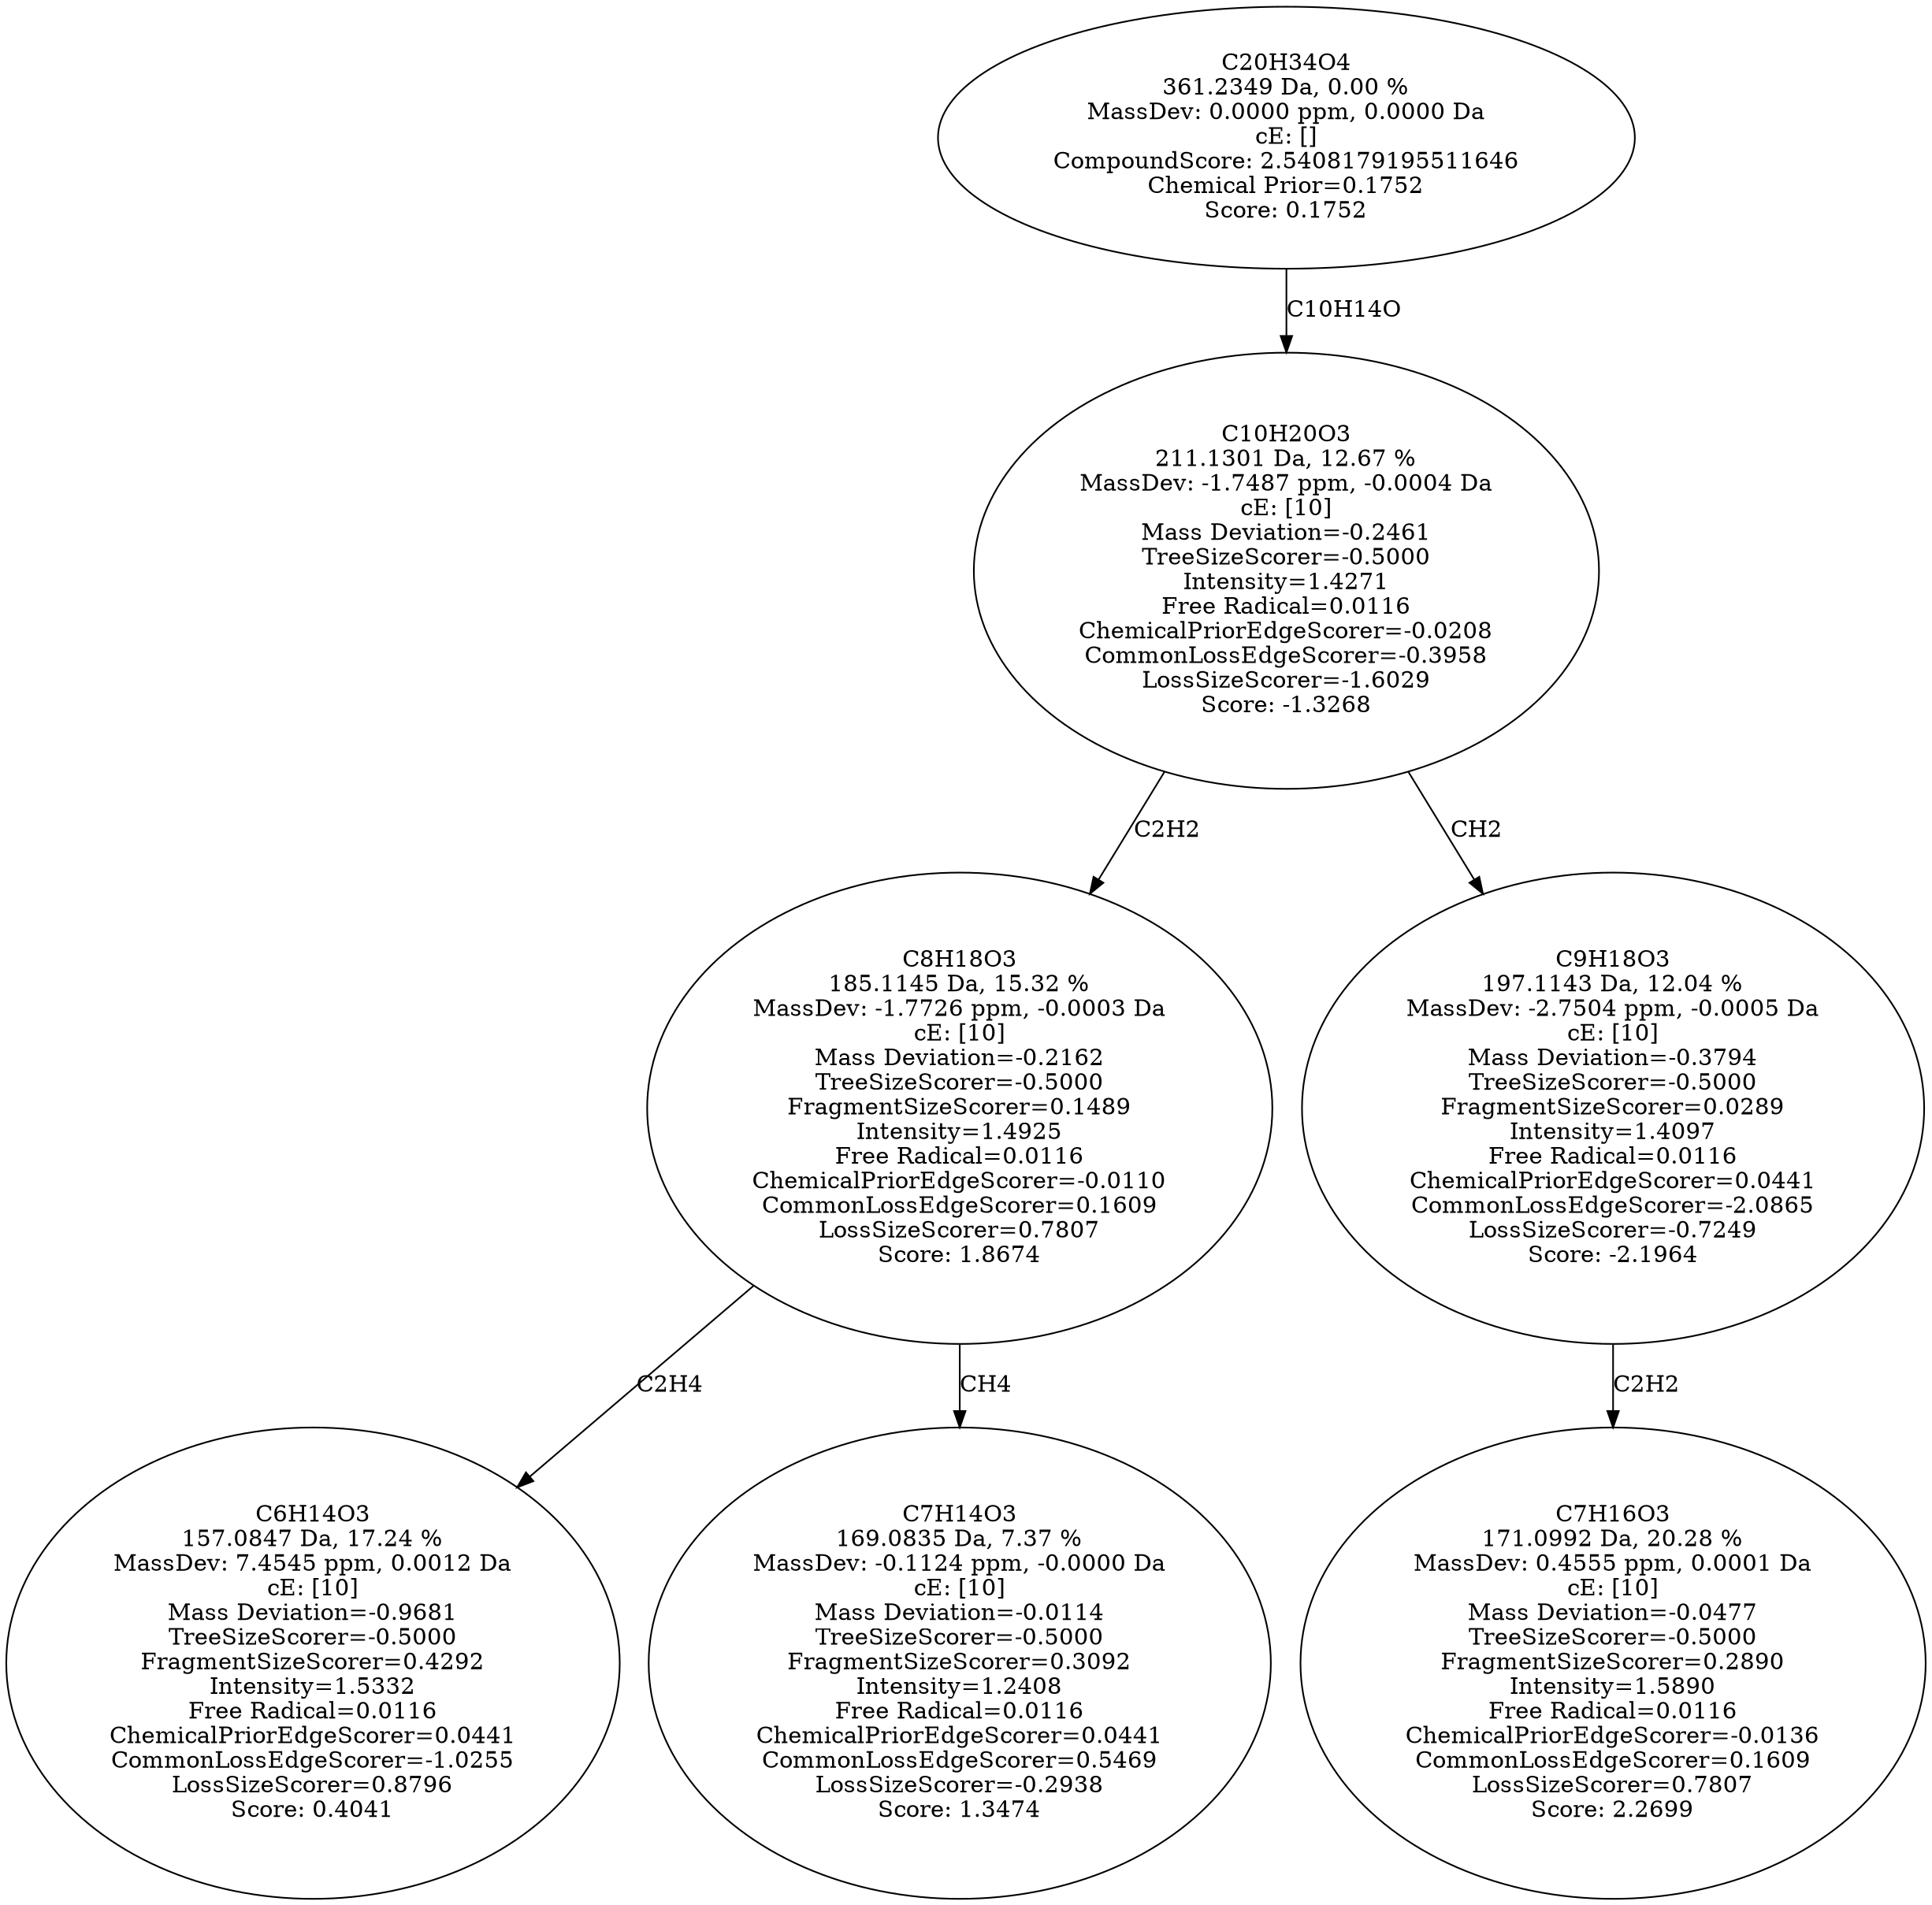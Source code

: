 strict digraph {
v1 [label="C6H14O3\n157.0847 Da, 17.24 %\nMassDev: 7.4545 ppm, 0.0012 Da\ncE: [10]\nMass Deviation=-0.9681\nTreeSizeScorer=-0.5000\nFragmentSizeScorer=0.4292\nIntensity=1.5332\nFree Radical=0.0116\nChemicalPriorEdgeScorer=0.0441\nCommonLossEdgeScorer=-1.0255\nLossSizeScorer=0.8796\nScore: 0.4041"];
v2 [label="C7H14O3\n169.0835 Da, 7.37 %\nMassDev: -0.1124 ppm, -0.0000 Da\ncE: [10]\nMass Deviation=-0.0114\nTreeSizeScorer=-0.5000\nFragmentSizeScorer=0.3092\nIntensity=1.2408\nFree Radical=0.0116\nChemicalPriorEdgeScorer=0.0441\nCommonLossEdgeScorer=0.5469\nLossSizeScorer=-0.2938\nScore: 1.3474"];
v3 [label="C8H18O3\n185.1145 Da, 15.32 %\nMassDev: -1.7726 ppm, -0.0003 Da\ncE: [10]\nMass Deviation=-0.2162\nTreeSizeScorer=-0.5000\nFragmentSizeScorer=0.1489\nIntensity=1.4925\nFree Radical=0.0116\nChemicalPriorEdgeScorer=-0.0110\nCommonLossEdgeScorer=0.1609\nLossSizeScorer=0.7807\nScore: 1.8674"];
v4 [label="C7H16O3\n171.0992 Da, 20.28 %\nMassDev: 0.4555 ppm, 0.0001 Da\ncE: [10]\nMass Deviation=-0.0477\nTreeSizeScorer=-0.5000\nFragmentSizeScorer=0.2890\nIntensity=1.5890\nFree Radical=0.0116\nChemicalPriorEdgeScorer=-0.0136\nCommonLossEdgeScorer=0.1609\nLossSizeScorer=0.7807\nScore: 2.2699"];
v5 [label="C9H18O3\n197.1143 Da, 12.04 %\nMassDev: -2.7504 ppm, -0.0005 Da\ncE: [10]\nMass Deviation=-0.3794\nTreeSizeScorer=-0.5000\nFragmentSizeScorer=0.0289\nIntensity=1.4097\nFree Radical=0.0116\nChemicalPriorEdgeScorer=0.0441\nCommonLossEdgeScorer=-2.0865\nLossSizeScorer=-0.7249\nScore: -2.1964"];
v6 [label="C10H20O3\n211.1301 Da, 12.67 %\nMassDev: -1.7487 ppm, -0.0004 Da\ncE: [10]\nMass Deviation=-0.2461\nTreeSizeScorer=-0.5000\nIntensity=1.4271\nFree Radical=0.0116\nChemicalPriorEdgeScorer=-0.0208\nCommonLossEdgeScorer=-0.3958\nLossSizeScorer=-1.6029\nScore: -1.3268"];
v7 [label="C20H34O4\n361.2349 Da, 0.00 %\nMassDev: 0.0000 ppm, 0.0000 Da\ncE: []\nCompoundScore: 2.5408179195511646\nChemical Prior=0.1752\nScore: 0.1752"];
v3 -> v1 [label="C2H4"];
v3 -> v2 [label="CH4"];
v6 -> v3 [label="C2H2"];
v5 -> v4 [label="C2H2"];
v6 -> v5 [label="CH2"];
v7 -> v6 [label="C10H14O"];
}